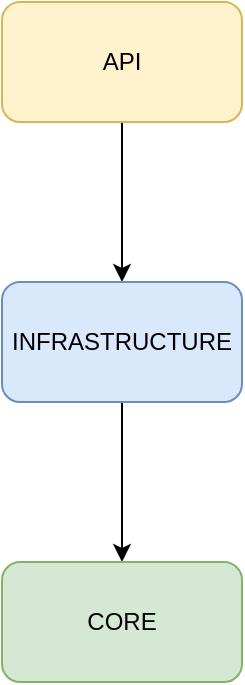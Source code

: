 <mxfile>
    <diagram id="fpILPyQut4IDiLjpNxH_" name="General">
        <mxGraphModel dx="906" dy="486" grid="1" gridSize="10" guides="1" tooltips="1" connect="1" arrows="1" fold="1" page="1" pageScale="1" pageWidth="850" pageHeight="1100" math="0" shadow="0">
            <root>
                <mxCell id="0"/>
                <mxCell id="1" parent="0"/>
                <mxCell id="4" value="" style="edgeStyle=none;html=1;" parent="1" source="2" target="3" edge="1">
                    <mxGeometry relative="1" as="geometry"/>
                </mxCell>
                <mxCell id="2" value="API" style="rounded=1;whiteSpace=wrap;html=1;fillColor=#fff2cc;strokeColor=#d6b656;" parent="1" vertex="1">
                    <mxGeometry x="250" y="80" width="120" height="60" as="geometry"/>
                </mxCell>
                <mxCell id="6" value="" style="edgeStyle=none;html=1;" parent="1" source="3" target="5" edge="1">
                    <mxGeometry relative="1" as="geometry"/>
                </mxCell>
                <mxCell id="3" value="INFRASTRUCTURE" style="whiteSpace=wrap;html=1;rounded=1;fillColor=#dae8fc;strokeColor=#6c8ebf;" parent="1" vertex="1">
                    <mxGeometry x="250" y="220" width="120" height="60" as="geometry"/>
                </mxCell>
                <mxCell id="5" value="CORE" style="whiteSpace=wrap;html=1;rounded=1;fillColor=#d5e8d4;strokeColor=#82b366;" parent="1" vertex="1">
                    <mxGeometry x="250" y="360" width="120" height="60" as="geometry"/>
                </mxCell>
            </root>
        </mxGraphModel>
    </diagram>
    <diagram id="bP7DnWd2ooGJMwGN7Qjz" name="Detailed">
        <mxGraphModel dx="906" dy="486" grid="1" gridSize="10" guides="1" tooltips="1" connect="1" arrows="1" fold="1" page="1" pageScale="1" pageWidth="850" pageHeight="1100" math="0" shadow="0">
            <root>
                <mxCell id="0"/>
                <mxCell id="1" parent="0"/>
                <mxCell id="Yzc7w8w0wvEjXRQ44jQY-1" value="v" style="swimlane;startSize=0;dashed=1;fillColor=#f5f5f5;fontColor=#333333;strokeColor=#666666;rounded=0;strokeWidth=2;" vertex="1" parent="1">
                    <mxGeometry x="40" y="40" width="320" height="160" as="geometry">
                        <mxRectangle x="40" y="40" width="50" height="30" as="alternateBounds"/>
                    </mxGeometry>
                </mxCell>
                <mxCell id="Yzc7w8w0wvEjXRQ44jQY-5" value="Controllers" style="rounded=0;whiteSpace=wrap;html=1;fillColor=#1ba1e2;fontColor=#ffffff;strokeColor=#006EAF;" vertex="1" parent="Yzc7w8w0wvEjXRQ44jQY-1">
                    <mxGeometry x="40" y="50" width="90" height="40" as="geometry"/>
                </mxCell>
                <mxCell id="Yzc7w8w0wvEjXRQ44jQY-7" value="Midleware" style="rounded=0;whiteSpace=wrap;html=1;fillColor=#1ba1e2;fontColor=#ffffff;strokeColor=#006EAF;" vertex="1" parent="Yzc7w8w0wvEjXRQ44jQY-1">
                    <mxGeometry x="200" y="110" width="90" height="40" as="geometry"/>
                </mxCell>
                <mxCell id="Yzc7w8w0wvEjXRQ44jQY-6" value="Startup" style="rounded=0;whiteSpace=wrap;html=1;fillColor=#1ba1e2;fontColor=#ffffff;strokeColor=#006EAF;" vertex="1" parent="Yzc7w8w0wvEjXRQ44jQY-1">
                    <mxGeometry x="200" y="50" width="90" height="40" as="geometry"/>
                </mxCell>
                <mxCell id="Yzc7w8w0wvEjXRQ44jQY-8" value="API" style="text;html=1;strokeColor=none;fillColor=none;align=center;verticalAlign=middle;whiteSpace=wrap;rounded=0;fontStyle=1;fontSize=18;" vertex="1" parent="Yzc7w8w0wvEjXRQ44jQY-1">
                    <mxGeometry x="130" y="10" width="60" height="30" as="geometry"/>
                </mxCell>
                <mxCell id="Yzc7w8w0wvEjXRQ44jQY-2" value="v" style="swimlane;startSize=0;dashed=1;rounded=0;strokeWidth=2;" vertex="1" parent="1">
                    <mxGeometry x="500" y="40" width="300" height="160" as="geometry"/>
                </mxCell>
                <mxCell id="Yzc7w8w0wvEjXRQ44jQY-12" value="INFRASTRUCTURE" style="text;html=1;strokeColor=none;fillColor=none;align=center;verticalAlign=middle;whiteSpace=wrap;rounded=0;fontStyle=1;fontSize=18;" vertex="1" parent="Yzc7w8w0wvEjXRQ44jQY-2">
                    <mxGeometry x="120" y="10" width="60" height="30" as="geometry"/>
                </mxCell>
                <mxCell id="Yzc7w8w0wvEjXRQ44jQY-3" value="v" style="swimlane;startSize=0;dashed=1;rounded=0;strokeWidth=2;" vertex="1" parent="1">
                    <mxGeometry x="40" y="320" width="320" height="160" as="geometry"/>
                </mxCell>
                <mxCell id="Yzc7w8w0wvEjXRQ44jQY-11" value="CORE" style="text;html=1;strokeColor=none;fillColor=none;align=center;verticalAlign=middle;whiteSpace=wrap;rounded=0;fontStyle=1;fontSize=18;" vertex="1" parent="Yzc7w8w0wvEjXRQ44jQY-3">
                    <mxGeometry x="130" y="10" width="60" height="30" as="geometry"/>
                </mxCell>
                <mxCell id="Yzc7w8w0wvEjXRQ44jQY-9" value="" style="shape=flexArrow;endArrow=classic;html=1;fontSize=18;exitX=1;exitY=0.5;exitDx=0;exitDy=0;entryX=0;entryY=0.5;entryDx=0;entryDy=0;rounded=0;" edge="1" parent="1" source="Yzc7w8w0wvEjXRQ44jQY-1" target="Yzc7w8w0wvEjXRQ44jQY-2">
                    <mxGeometry width="50" height="50" relative="1" as="geometry">
                        <mxPoint x="320" y="280" as="sourcePoint"/>
                        <mxPoint x="370" y="230" as="targetPoint"/>
                    </mxGeometry>
                </mxCell>
                <mxCell id="Yzc7w8w0wvEjXRQ44jQY-10" value="" style="shape=flexArrow;endArrow=classic;html=1;fontSize=18;exitX=0;exitY=0.75;exitDx=0;exitDy=0;entryX=1;entryY=0;entryDx=0;entryDy=0;rounded=0;" edge="1" parent="1" source="Yzc7w8w0wvEjXRQ44jQY-2" target="Yzc7w8w0wvEjXRQ44jQY-3">
                    <mxGeometry width="50" height="50" relative="1" as="geometry">
                        <mxPoint x="320" y="280" as="sourcePoint"/>
                        <mxPoint x="370" y="230" as="targetPoint"/>
                    </mxGeometry>
                </mxCell>
            </root>
        </mxGraphModel>
    </diagram>
</mxfile>